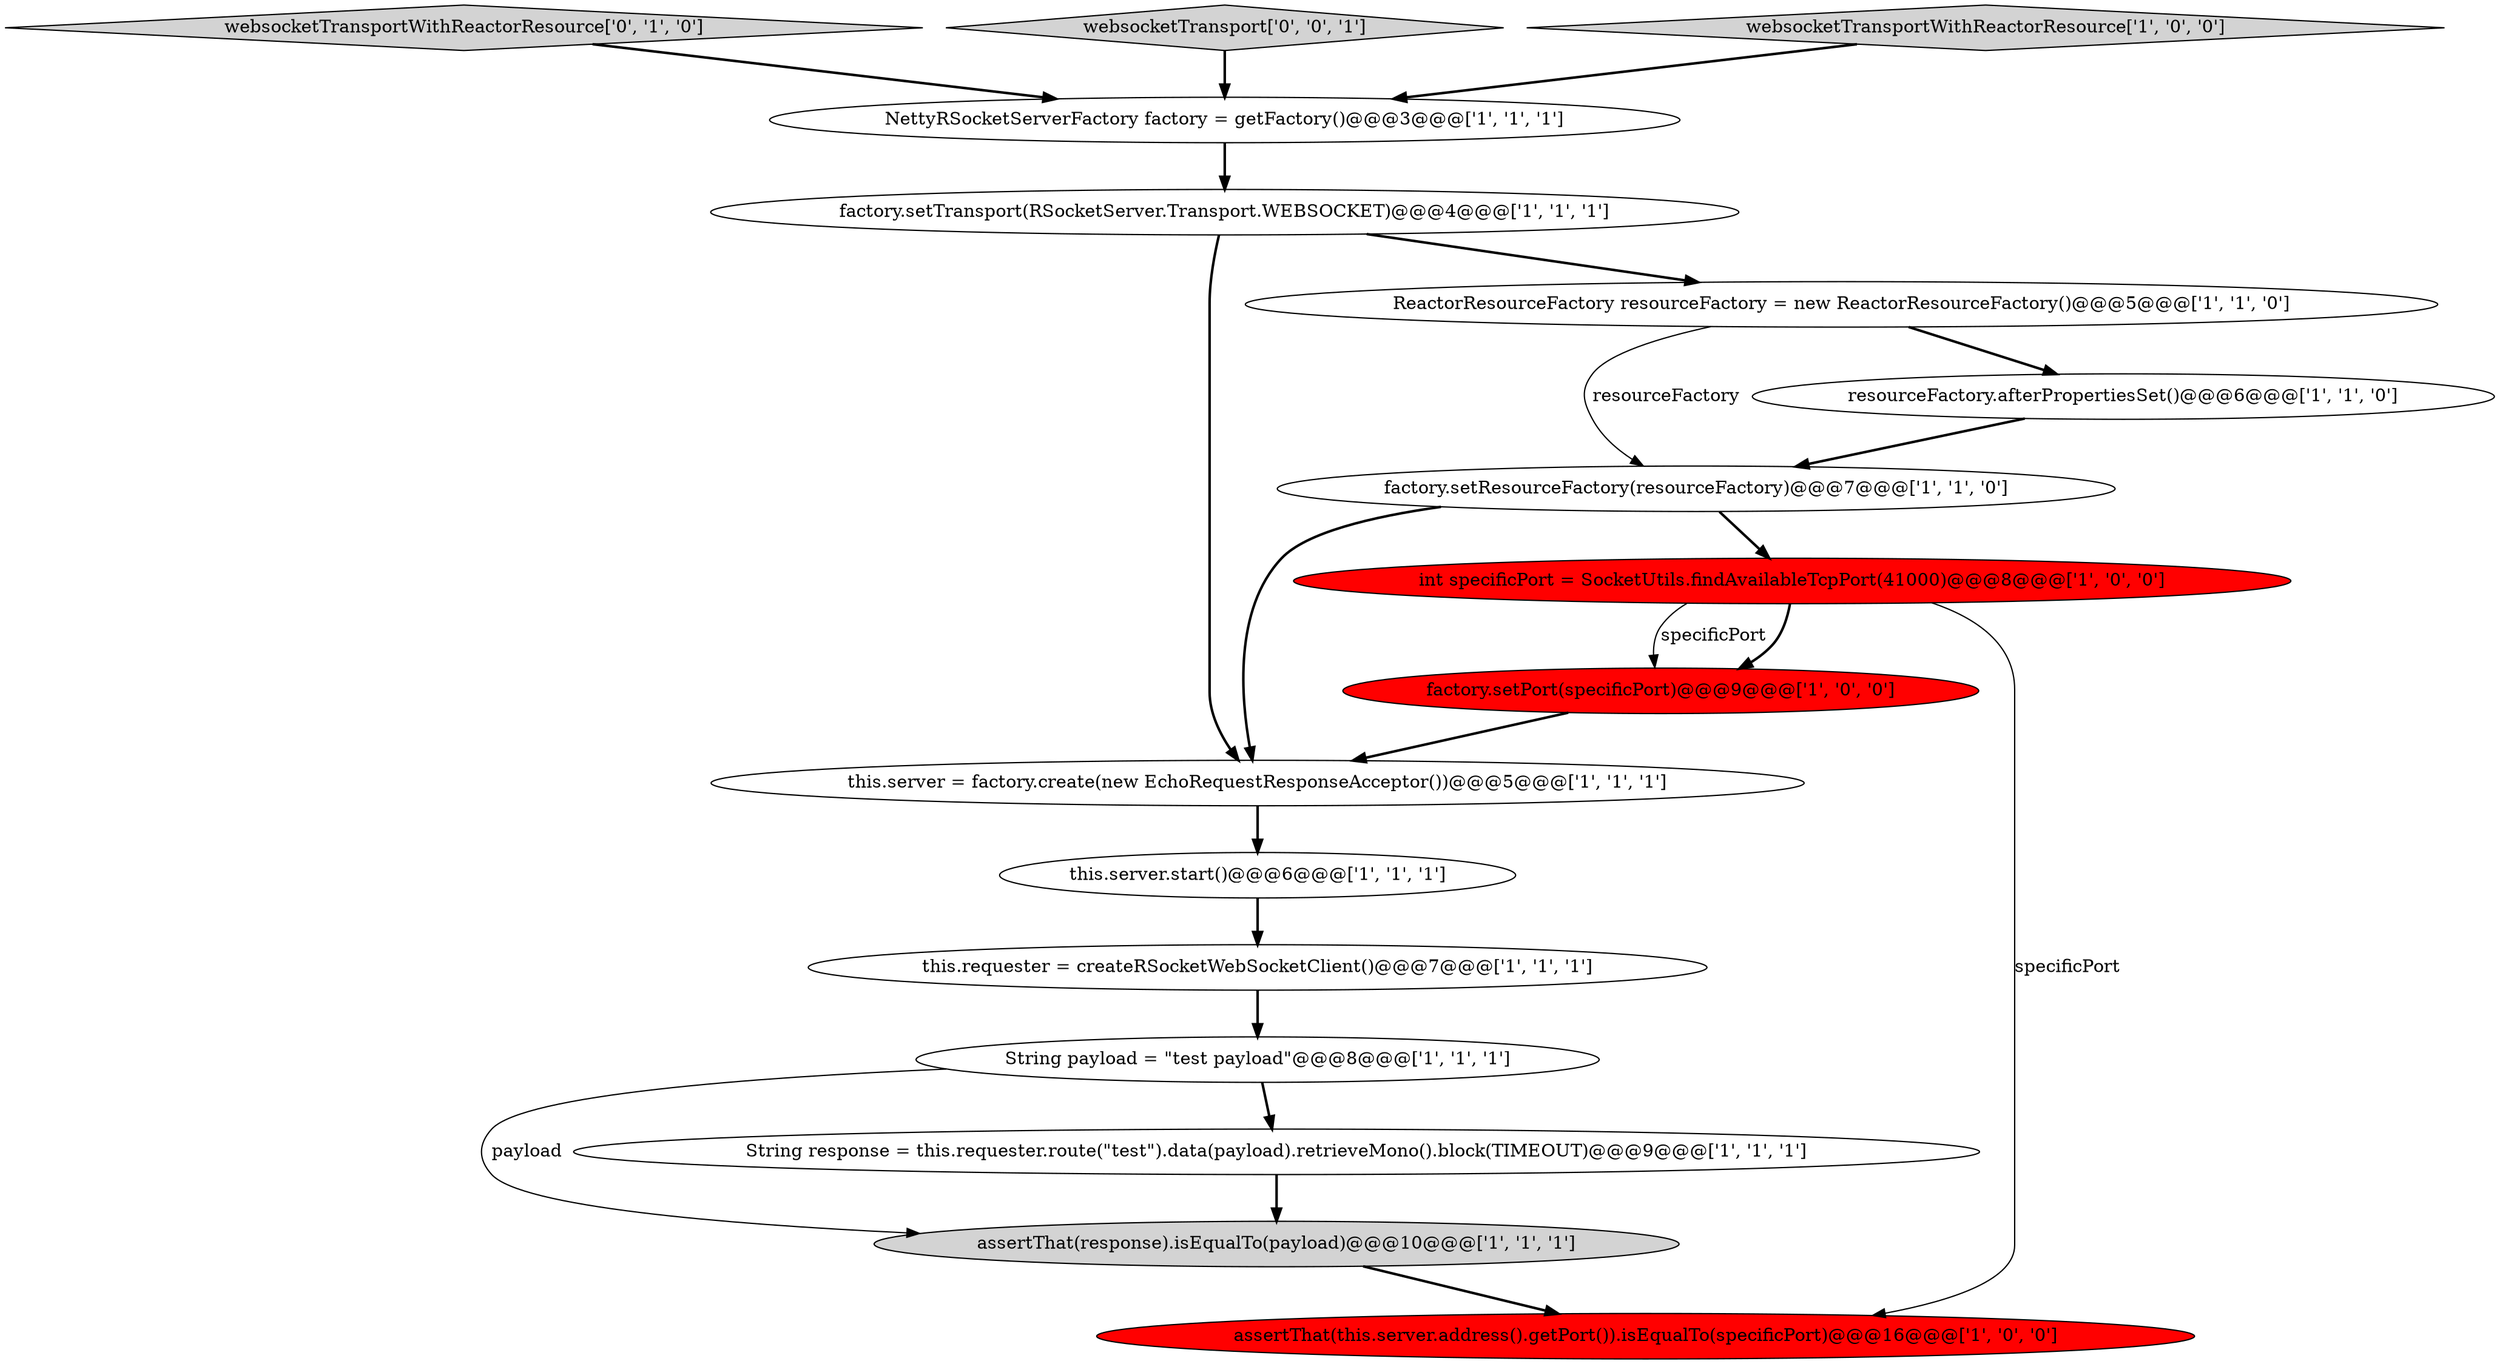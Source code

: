 digraph {
13 [style = filled, label = "factory.setTransport(RSocketServer.Transport.WEBSOCKET)@@@4@@@['1', '1', '1']", fillcolor = white, shape = ellipse image = "AAA0AAABBB1BBB"];
12 [style = filled, label = "NettyRSocketServerFactory factory = getFactory()@@@3@@@['1', '1', '1']", fillcolor = white, shape = ellipse image = "AAA0AAABBB1BBB"];
9 [style = filled, label = "this.requester = createRSocketWebSocketClient()@@@7@@@['1', '1', '1']", fillcolor = white, shape = ellipse image = "AAA0AAABBB1BBB"];
15 [style = filled, label = "websocketTransportWithReactorResource['0', '1', '0']", fillcolor = lightgray, shape = diamond image = "AAA0AAABBB2BBB"];
8 [style = filled, label = "assertThat(response).isEqualTo(payload)@@@10@@@['1', '1', '1']", fillcolor = lightgray, shape = ellipse image = "AAA0AAABBB1BBB"];
16 [style = filled, label = "websocketTransport['0', '0', '1']", fillcolor = lightgray, shape = diamond image = "AAA0AAABBB3BBB"];
2 [style = filled, label = "String response = this.requester.route(\"test\").data(payload).retrieveMono().block(TIMEOUT)@@@9@@@['1', '1', '1']", fillcolor = white, shape = ellipse image = "AAA0AAABBB1BBB"];
4 [style = filled, label = "assertThat(this.server.address().getPort()).isEqualTo(specificPort)@@@16@@@['1', '0', '0']", fillcolor = red, shape = ellipse image = "AAA1AAABBB1BBB"];
1 [style = filled, label = "websocketTransportWithReactorResource['1', '0', '0']", fillcolor = lightgray, shape = diamond image = "AAA0AAABBB1BBB"];
0 [style = filled, label = "factory.setPort(specificPort)@@@9@@@['1', '0', '0']", fillcolor = red, shape = ellipse image = "AAA1AAABBB1BBB"];
3 [style = filled, label = "int specificPort = SocketUtils.findAvailableTcpPort(41000)@@@8@@@['1', '0', '0']", fillcolor = red, shape = ellipse image = "AAA1AAABBB1BBB"];
10 [style = filled, label = "factory.setResourceFactory(resourceFactory)@@@7@@@['1', '1', '0']", fillcolor = white, shape = ellipse image = "AAA0AAABBB1BBB"];
7 [style = filled, label = "this.server = factory.create(new EchoRequestResponseAcceptor())@@@5@@@['1', '1', '1']", fillcolor = white, shape = ellipse image = "AAA0AAABBB1BBB"];
5 [style = filled, label = "String payload = \"test payload\"@@@8@@@['1', '1', '1']", fillcolor = white, shape = ellipse image = "AAA0AAABBB1BBB"];
11 [style = filled, label = "this.server.start()@@@6@@@['1', '1', '1']", fillcolor = white, shape = ellipse image = "AAA0AAABBB1BBB"];
14 [style = filled, label = "ReactorResourceFactory resourceFactory = new ReactorResourceFactory()@@@5@@@['1', '1', '0']", fillcolor = white, shape = ellipse image = "AAA0AAABBB1BBB"];
6 [style = filled, label = "resourceFactory.afterPropertiesSet()@@@6@@@['1', '1', '0']", fillcolor = white, shape = ellipse image = "AAA0AAABBB1BBB"];
7->11 [style = bold, label=""];
5->8 [style = solid, label="payload"];
10->3 [style = bold, label=""];
3->4 [style = solid, label="specificPort"];
11->9 [style = bold, label=""];
10->7 [style = bold, label=""];
3->0 [style = bold, label=""];
0->7 [style = bold, label=""];
12->13 [style = bold, label=""];
5->2 [style = bold, label=""];
14->10 [style = solid, label="resourceFactory"];
13->7 [style = bold, label=""];
6->10 [style = bold, label=""];
3->0 [style = solid, label="specificPort"];
1->12 [style = bold, label=""];
9->5 [style = bold, label=""];
15->12 [style = bold, label=""];
8->4 [style = bold, label=""];
13->14 [style = bold, label=""];
16->12 [style = bold, label=""];
14->6 [style = bold, label=""];
2->8 [style = bold, label=""];
}

